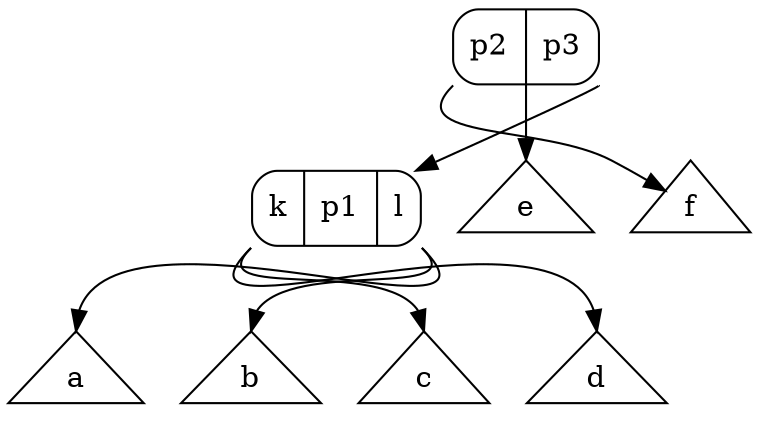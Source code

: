 // Fuse two adjacent 2-nodes (here node 1 and 2) and move one of the key from the parent down.
digraph G {
    node [ ordering = out ];
    p2 [ shape = Mrecord, label = "<f1> p2|<f2> p3" ];
    "p2":f1 -> k [tailport = se ];
    p2 -> e;
    "p2":f2 -> f [tailport = sw ];
    k [ shape = Mrecord, label = "<f1> k|<f2> p1|<f3> l" ];
    "k":f1 -> a [tailport = se, headport = n ];
    "k":f2 -> b [tailport = se, headport = n ];
    "k":f2 -> c [tailport = sw, headport = n ];
    "k":f3 -> d [tailport = sw, headport = n ];
    a [ shape = triangle ];
    b [ shape = triangle ];
    c [ shape = triangle ];
    d [ shape = triangle ];
    e [ shape = triangle ];
    f [ shape = triangle ];
}
